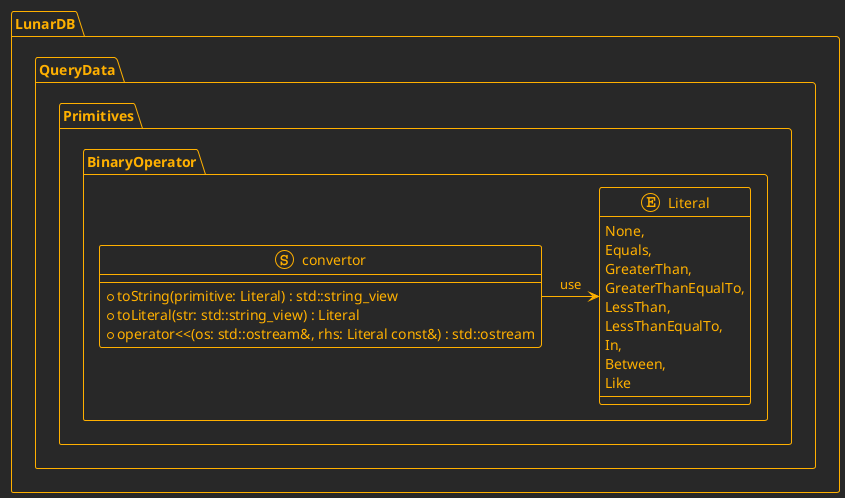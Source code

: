 @startuml BinaryOperator
!theme crt-amber

namespace LunarDB.QueryData.Primitives {

namespace BinaryOperator {

enum Literal {
    None,
    Equals,
    GreaterThan,
    GreaterThanEqualTo,
    LessThan,
    LessThanEqualTo,
    In,
    Between,
    Like
}

stereotype convertor {
    + toString(primitive: Literal) : std::string_view
    + toLiteral(str: std::string_view) : Literal
    + operator<<(os: std::ostream&, rhs: Literal const&) : std::ostream
}

convertor -> Literal : use

}

}
@enduml
